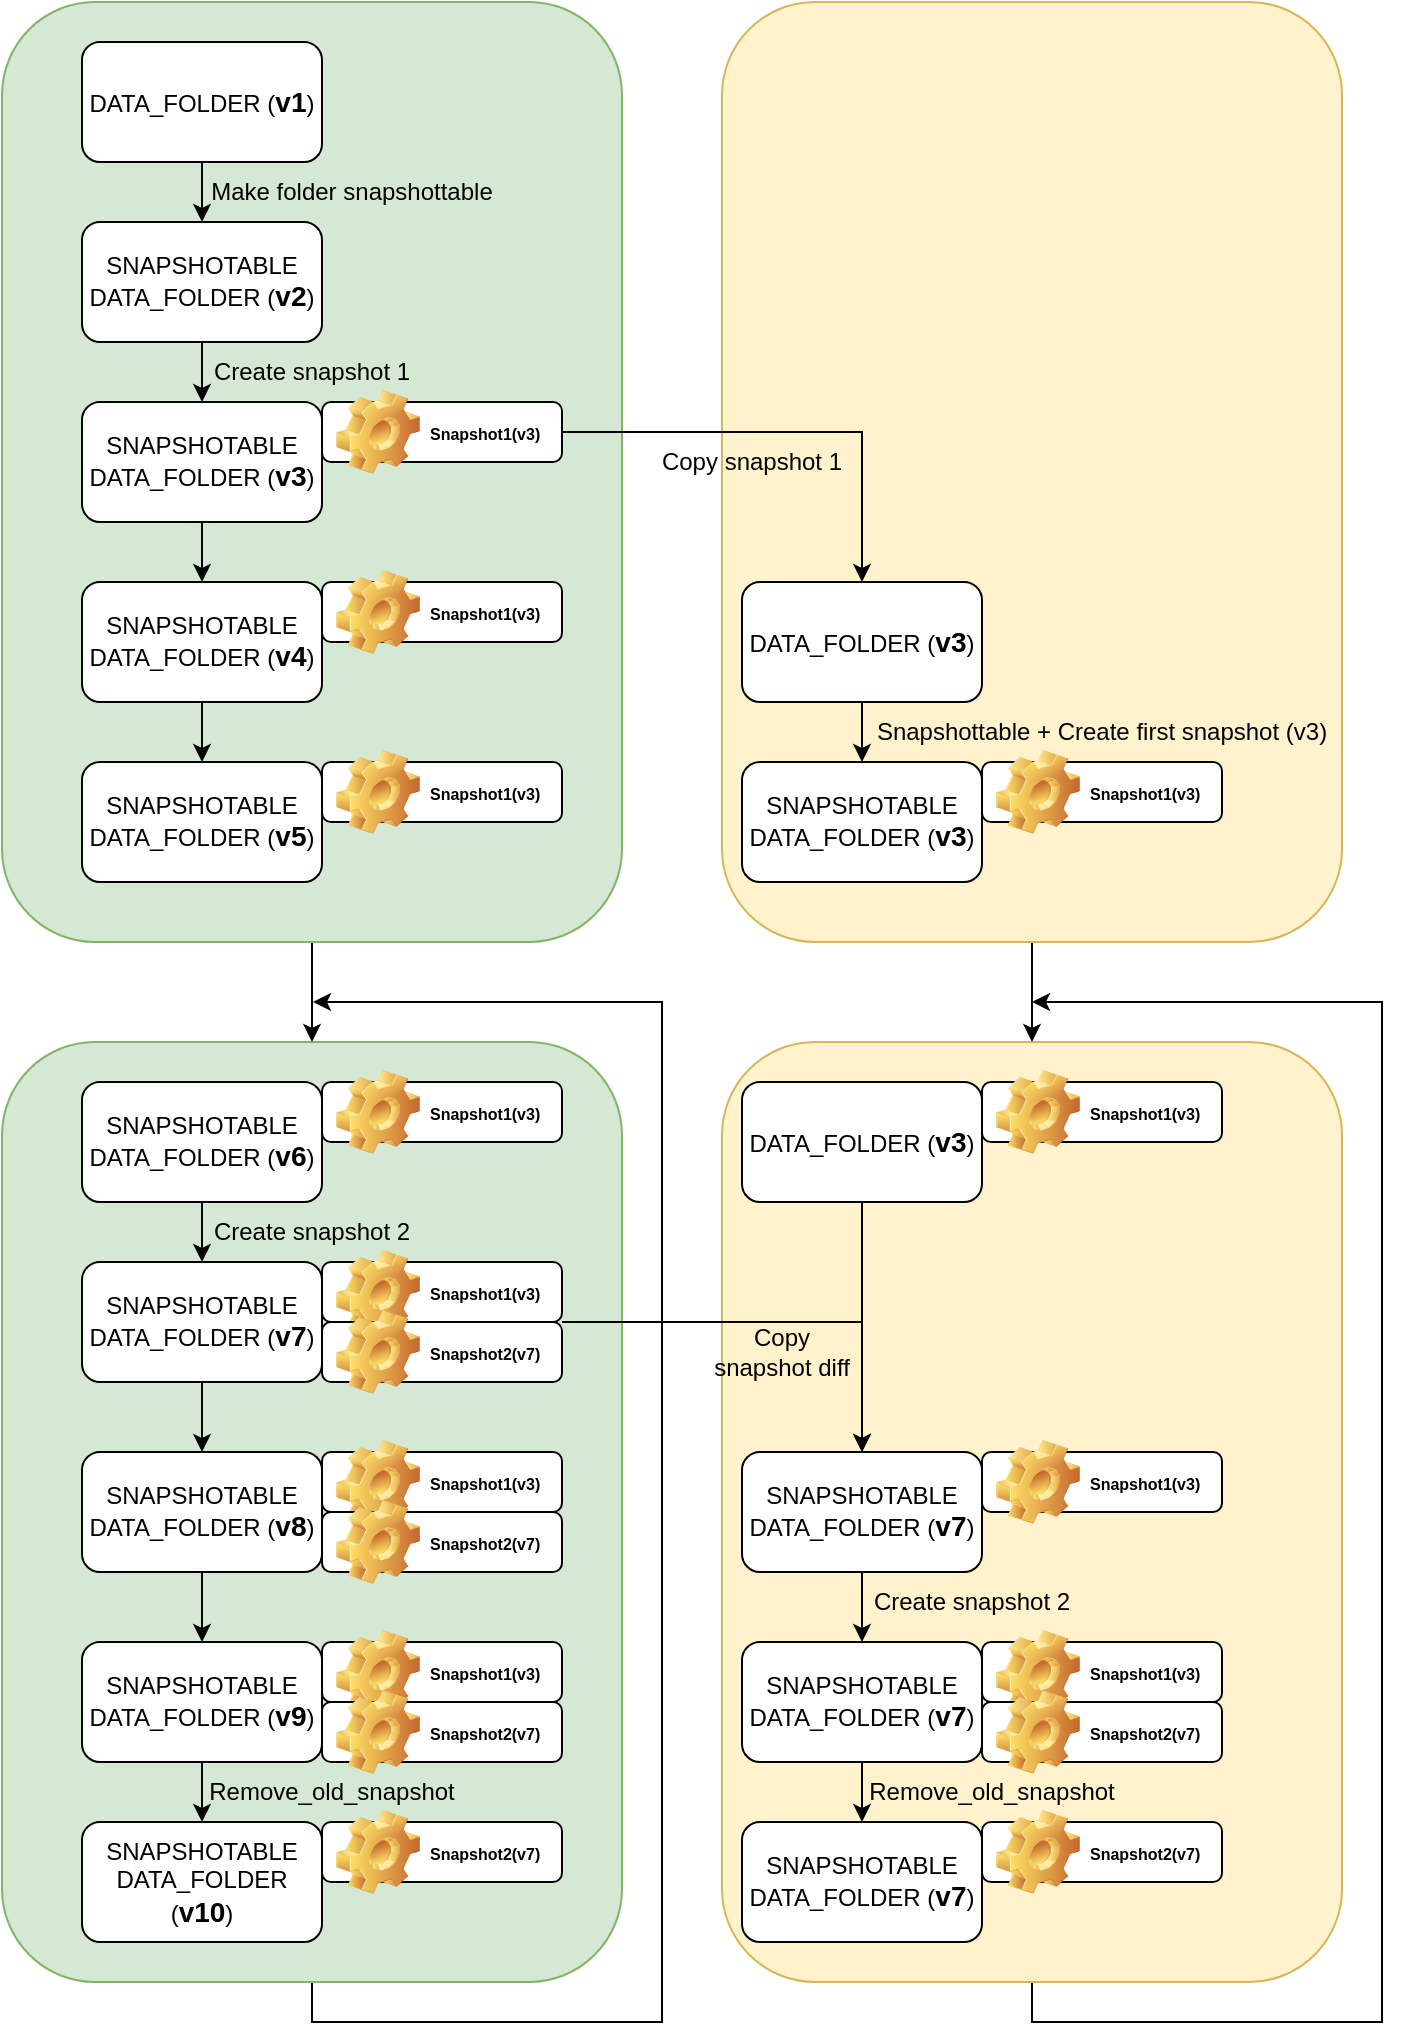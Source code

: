 <mxfile version="16.4.0" type="device"><diagram id="eSQ2AtF70orfFGLYeR-J" name="Page-1"><mxGraphModel dx="1103" dy="977" grid="1" gridSize="10" guides="1" tooltips="1" connect="1" arrows="1" fold="1" page="1" pageScale="1" pageWidth="850" pageHeight="1100" math="0" shadow="0"><root><mxCell id="0"/><mxCell id="1" parent="0"/><mxCell id="fjoC_wyDuAJFBvLKQkkH-84" style="edgeStyle=orthogonalEdgeStyle;rounded=0;orthogonalLoop=1;jettySize=auto;html=1;exitX=0.5;exitY=1;exitDx=0;exitDy=0;fontSize=8;" parent="1" source="fjoC_wyDuAJFBvLKQkkH-76" edge="1"><mxGeometry relative="1" as="geometry"><mxPoint x="615" y="500" as="targetPoint"/><Array as="points"><mxPoint x="615" y="1010"/><mxPoint x="790" y="1010"/><mxPoint x="790" y="500"/></Array></mxGeometry></mxCell><mxCell id="fjoC_wyDuAJFBvLKQkkH-76" value="" style="rounded=1;whiteSpace=wrap;html=1;fontSize=8;fillColor=#fff2cc;strokeColor=#d6b656;" parent="1" vertex="1"><mxGeometry x="460" y="520" width="310" height="470" as="geometry"/></mxCell><mxCell id="fjoC_wyDuAJFBvLKQkkH-82" style="edgeStyle=orthogonalEdgeStyle;rounded=0;orthogonalLoop=1;jettySize=auto;html=1;exitX=0.5;exitY=1;exitDx=0;exitDy=0;fontSize=8;" parent="1" source="fjoC_wyDuAJFBvLKQkkH-75" edge="1"><mxGeometry relative="1" as="geometry"><mxPoint x="255" y="500" as="targetPoint"/></mxGeometry></mxCell><mxCell id="fjoC_wyDuAJFBvLKQkkH-75" value="" style="rounded=1;whiteSpace=wrap;html=1;fontSize=8;fillColor=#d5e8d4;strokeColor=#82b366;" parent="1" vertex="1"><mxGeometry x="100" y="520" width="310" height="470" as="geometry"/></mxCell><mxCell id="fjoC_wyDuAJFBvLKQkkH-80" style="edgeStyle=orthogonalEdgeStyle;rounded=0;orthogonalLoop=1;jettySize=auto;html=1;exitX=0.5;exitY=1;exitDx=0;exitDy=0;entryX=0.5;entryY=0;entryDx=0;entryDy=0;fontSize=8;" parent="1" source="fjoC_wyDuAJFBvLKQkkH-74" target="fjoC_wyDuAJFBvLKQkkH-76" edge="1"><mxGeometry relative="1" as="geometry"/></mxCell><mxCell id="fjoC_wyDuAJFBvLKQkkH-74" value="" style="rounded=1;whiteSpace=wrap;html=1;fontSize=8;fillColor=#fff2cc;strokeColor=#d6b656;" parent="1" vertex="1"><mxGeometry x="460" width="310" height="470" as="geometry"/></mxCell><mxCell id="fjoC_wyDuAJFBvLKQkkH-78" style="edgeStyle=orthogonalEdgeStyle;rounded=0;orthogonalLoop=1;jettySize=auto;html=1;exitX=0.5;exitY=1;exitDx=0;exitDy=0;entryX=0.5;entryY=0;entryDx=0;entryDy=0;fontSize=8;" parent="1" source="fjoC_wyDuAJFBvLKQkkH-73" target="fjoC_wyDuAJFBvLKQkkH-75" edge="1"><mxGeometry relative="1" as="geometry"/></mxCell><mxCell id="fjoC_wyDuAJFBvLKQkkH-73" value="" style="rounded=1;whiteSpace=wrap;html=1;fontSize=8;fillColor=#d5e8d4;strokeColor=#82b366;" parent="1" vertex="1"><mxGeometry x="100" width="310" height="470" as="geometry"/></mxCell><mxCell id="fjoC_wyDuAJFBvLKQkkH-4" style="edgeStyle=orthogonalEdgeStyle;rounded=0;orthogonalLoop=1;jettySize=auto;html=1;exitX=0.5;exitY=1;exitDx=0;exitDy=0;entryX=0.5;entryY=0;entryDx=0;entryDy=0;" parent="1" source="fjoC_wyDuAJFBvLKQkkH-1" target="fjoC_wyDuAJFBvLKQkkH-2" edge="1"><mxGeometry relative="1" as="geometry"/></mxCell><mxCell id="fjoC_wyDuAJFBvLKQkkH-1" value="DATA_FOLDER (&lt;font style=&quot;font-size: 14px&quot;&gt;&lt;b&gt;v1&lt;/b&gt;&lt;/font&gt;)" style="rounded=1;whiteSpace=wrap;html=1;" parent="1" vertex="1"><mxGeometry x="140" y="20" width="120" height="60" as="geometry"/></mxCell><mxCell id="fjoC_wyDuAJFBvLKQkkH-8" style="edgeStyle=orthogonalEdgeStyle;rounded=0;orthogonalLoop=1;jettySize=auto;html=1;exitX=0.5;exitY=1;exitDx=0;exitDy=0;entryX=0.5;entryY=0;entryDx=0;entryDy=0;" parent="1" source="fjoC_wyDuAJFBvLKQkkH-2" target="fjoC_wyDuAJFBvLKQkkH-6" edge="1"><mxGeometry relative="1" as="geometry"/></mxCell><mxCell id="fjoC_wyDuAJFBvLKQkkH-2" value="SNAPSHOTABLE DATA_FOLDER (&lt;font style=&quot;font-size: 14px&quot;&gt;&lt;b&gt;v2&lt;/b&gt;&lt;/font&gt;)" style="rounded=1;whiteSpace=wrap;html=1;" parent="1" vertex="1"><mxGeometry x="140" y="110" width="120" height="60" as="geometry"/></mxCell><mxCell id="fjoC_wyDuAJFBvLKQkkH-5" value="Make folder snapshottable" style="text;html=1;strokeColor=none;fillColor=none;align=center;verticalAlign=middle;whiteSpace=wrap;rounded=0;" parent="1" vertex="1"><mxGeometry x="150" y="80" width="250" height="30" as="geometry"/></mxCell><mxCell id="fjoC_wyDuAJFBvLKQkkH-15" style="edgeStyle=orthogonalEdgeStyle;rounded=0;orthogonalLoop=1;jettySize=auto;html=1;exitX=0.5;exitY=1;exitDx=0;exitDy=0;entryX=0.5;entryY=0;entryDx=0;entryDy=0;" parent="1" source="fjoC_wyDuAJFBvLKQkkH-6" target="fjoC_wyDuAJFBvLKQkkH-13" edge="1"><mxGeometry relative="1" as="geometry"/></mxCell><mxCell id="fjoC_wyDuAJFBvLKQkkH-6" value="SNAPSHOTABLE DATA_FOLDER (&lt;font style=&quot;font-size: 14px&quot;&gt;&lt;b&gt;v3&lt;/b&gt;&lt;/font&gt;)" style="rounded=1;whiteSpace=wrap;html=1;" parent="1" vertex="1"><mxGeometry x="140" y="200" width="120" height="60" as="geometry"/></mxCell><mxCell id="fjoC_wyDuAJFBvLKQkkH-9" value="Snapshottable + Create first snapshot (v3)" style="text;html=1;strokeColor=none;fillColor=none;align=center;verticalAlign=middle;whiteSpace=wrap;rounded=0;" parent="1" vertex="1"><mxGeometry x="525" y="350" width="250" height="30" as="geometry"/></mxCell><mxCell id="fjoC_wyDuAJFBvLKQkkH-12" value="&lt;font style=&quot;font-size: 8px&quot;&gt;Snapshot1(v3)&lt;/font&gt;" style="label;whiteSpace=wrap;html=1;image=img/clipart/Gear_128x128.png" parent="1" vertex="1"><mxGeometry x="260" y="200" width="120" height="30" as="geometry"/></mxCell><mxCell id="fjoC_wyDuAJFBvLKQkkH-21" style="edgeStyle=orthogonalEdgeStyle;rounded=0;orthogonalLoop=1;jettySize=auto;html=1;exitX=0.5;exitY=1;exitDx=0;exitDy=0;entryX=0.5;entryY=0;entryDx=0;entryDy=0;fontSize=8;" parent="1" source="fjoC_wyDuAJFBvLKQkkH-13" target="fjoC_wyDuAJFBvLKQkkH-19" edge="1"><mxGeometry relative="1" as="geometry"/></mxCell><mxCell id="fjoC_wyDuAJFBvLKQkkH-13" value="SNAPSHOTABLE DATA_FOLDER (&lt;font style=&quot;font-size: 14px&quot;&gt;&lt;b&gt;v4&lt;/b&gt;&lt;/font&gt;)" style="rounded=1;whiteSpace=wrap;html=1;" parent="1" vertex="1"><mxGeometry x="140" y="290" width="120" height="60" as="geometry"/></mxCell><mxCell id="fjoC_wyDuAJFBvLKQkkH-16" value="" style="endArrow=classic;html=1;rounded=0;entryX=0.5;entryY=0;entryDx=0;entryDy=0;exitX=1;exitY=0.5;exitDx=0;exitDy=0;" parent="1" source="fjoC_wyDuAJFBvLKQkkH-12" target="fjoC_wyDuAJFBvLKQkkH-17" edge="1"><mxGeometry width="50" height="50" relative="1" as="geometry"><mxPoint x="340" y="330" as="sourcePoint"/><mxPoint x="390" y="280" as="targetPoint"/><Array as="points"><mxPoint x="530" y="215"/></Array></mxGeometry></mxCell><mxCell id="fjoC_wyDuAJFBvLKQkkH-17" value="DATA_FOLDER (&lt;font style=&quot;font-size: 14px&quot;&gt;&lt;b&gt;v3&lt;/b&gt;&lt;/font&gt;)" style="rounded=1;whiteSpace=wrap;html=1;" parent="1" vertex="1"><mxGeometry x="470" y="290" width="120" height="60" as="geometry"/></mxCell><mxCell id="fjoC_wyDuAJFBvLKQkkH-18" value="Copy snapshot 1" style="text;html=1;strokeColor=none;fillColor=none;align=center;verticalAlign=middle;whiteSpace=wrap;rounded=0;" parent="1" vertex="1"><mxGeometry x="350" y="215" width="250" height="30" as="geometry"/></mxCell><mxCell id="fjoC_wyDuAJFBvLKQkkH-19" value="SNAPSHOTABLE DATA_FOLDER (&lt;font style=&quot;font-size: 14px&quot;&gt;&lt;b&gt;v5&lt;/b&gt;&lt;/font&gt;)" style="rounded=1;whiteSpace=wrap;html=1;" parent="1" vertex="1"><mxGeometry x="140" y="380" width="120" height="60" as="geometry"/></mxCell><mxCell id="fjoC_wyDuAJFBvLKQkkH-20" value="" style="endArrow=classic;html=1;rounded=0;fontSize=8;exitX=0.5;exitY=1;exitDx=0;exitDy=0;" parent="1" source="fjoC_wyDuAJFBvLKQkkH-17" target="fjoC_wyDuAJFBvLKQkkH-22" edge="1"><mxGeometry width="50" height="50" relative="1" as="geometry"><mxPoint x="600" y="500" as="sourcePoint"/><mxPoint x="650" y="450" as="targetPoint"/></mxGeometry></mxCell><mxCell id="fjoC_wyDuAJFBvLKQkkH-22" value="SNAPSHOTABLE DATA_FOLDER (&lt;font style=&quot;font-size: 14px&quot;&gt;&lt;b&gt;v3&lt;/b&gt;&lt;/font&gt;)" style="rounded=1;whiteSpace=wrap;html=1;" parent="1" vertex="1"><mxGeometry x="470" y="380" width="120" height="60" as="geometry"/></mxCell><mxCell id="fjoC_wyDuAJFBvLKQkkH-23" value="&lt;font style=&quot;font-size: 8px&quot;&gt;Snapshot1(v3)&lt;/font&gt;" style="label;whiteSpace=wrap;html=1;image=img/clipart/Gear_128x128.png" parent="1" vertex="1"><mxGeometry x="590" y="380" width="120" height="30" as="geometry"/></mxCell><mxCell id="fjoC_wyDuAJFBvLKQkkH-24" value="&lt;font style=&quot;font-size: 8px&quot;&gt;Snapshot1(v3)&lt;/font&gt;" style="label;whiteSpace=wrap;html=1;image=img/clipart/Gear_128x128.png" parent="1" vertex="1"><mxGeometry x="260" y="380" width="120" height="30" as="geometry"/></mxCell><mxCell id="fjoC_wyDuAJFBvLKQkkH-26" value="&lt;font style=&quot;font-size: 8px&quot;&gt;Snapshot1(v3)&lt;/font&gt;" style="label;whiteSpace=wrap;html=1;image=img/clipart/Gear_128x128.png" parent="1" vertex="1"><mxGeometry x="260" y="290" width="120" height="30" as="geometry"/></mxCell><mxCell id="fjoC_wyDuAJFBvLKQkkH-27" value="SNAPSHOTABLE DATA_FOLDER (&lt;font style=&quot;font-size: 14px&quot;&gt;&lt;b&gt;v6&lt;/b&gt;&lt;/font&gt;)" style="rounded=1;whiteSpace=wrap;html=1;" parent="1" vertex="1"><mxGeometry x="140" y="540" width="120" height="60" as="geometry"/></mxCell><mxCell id="fjoC_wyDuAJFBvLKQkkH-28" value="&lt;font style=&quot;font-size: 8px&quot;&gt;Snapshot1(v3)&lt;/font&gt;" style="label;whiteSpace=wrap;html=1;image=img/clipart/Gear_128x128.png" parent="1" vertex="1"><mxGeometry x="260" y="540" width="120" height="30" as="geometry"/></mxCell><mxCell id="fjoC_wyDuAJFBvLKQkkH-30" value="DATA_FOLDER (&lt;font style=&quot;font-size: 14px&quot;&gt;&lt;b&gt;v3&lt;/b&gt;&lt;/font&gt;)" style="rounded=1;whiteSpace=wrap;html=1;" parent="1" vertex="1"><mxGeometry x="470" y="540" width="120" height="60" as="geometry"/></mxCell><mxCell id="fjoC_wyDuAJFBvLKQkkH-31" value="&lt;font style=&quot;font-size: 8px&quot;&gt;Snapshot1(v3)&lt;/font&gt;" style="label;whiteSpace=wrap;html=1;image=img/clipart/Gear_128x128.png" parent="1" vertex="1"><mxGeometry x="590" y="540" width="120" height="30" as="geometry"/></mxCell><mxCell id="fjoC_wyDuAJFBvLKQkkH-33" value="Create snapshot 1" style="text;html=1;strokeColor=none;fillColor=none;align=center;verticalAlign=middle;whiteSpace=wrap;rounded=0;" parent="1" vertex="1"><mxGeometry x="130" y="170" width="250" height="30" as="geometry"/></mxCell><mxCell id="fjoC_wyDuAJFBvLKQkkH-34" value="SNAPSHOTABLE DATA_FOLDER (&lt;font style=&quot;font-size: 14px&quot;&gt;&lt;b&gt;v7&lt;/b&gt;&lt;/font&gt;)" style="rounded=1;whiteSpace=wrap;html=1;" parent="1" vertex="1"><mxGeometry x="140" y="630" width="120" height="60" as="geometry"/></mxCell><mxCell id="fjoC_wyDuAJFBvLKQkkH-35" value="&lt;font style=&quot;font-size: 8px&quot;&gt;Snapshot1(v3)&lt;/font&gt;" style="label;whiteSpace=wrap;html=1;image=img/clipart/Gear_128x128.png" parent="1" vertex="1"><mxGeometry x="260" y="630" width="120" height="30" as="geometry"/></mxCell><mxCell id="fjoC_wyDuAJFBvLKQkkH-36" value="&lt;font style=&quot;font-size: 8px&quot;&gt;Snapshot2(v7)&lt;/font&gt;" style="label;whiteSpace=wrap;html=1;image=img/clipart/Gear_128x128.png" parent="1" vertex="1"><mxGeometry x="260" y="660" width="120" height="30" as="geometry"/></mxCell><mxCell id="fjoC_wyDuAJFBvLKQkkH-38" value="" style="endArrow=classic;html=1;rounded=0;fontSize=8;entryX=0.5;entryY=0;entryDx=0;entryDy=0;exitX=0.5;exitY=1;exitDx=0;exitDy=0;" parent="1" source="fjoC_wyDuAJFBvLKQkkH-27" target="fjoC_wyDuAJFBvLKQkkH-34" edge="1"><mxGeometry width="50" height="50" relative="1" as="geometry"><mxPoint x="600" y="440" as="sourcePoint"/><mxPoint x="650" y="390" as="targetPoint"/></mxGeometry></mxCell><mxCell id="fjoC_wyDuAJFBvLKQkkH-41" value="Create snapshot 2" style="text;html=1;strokeColor=none;fillColor=none;align=center;verticalAlign=middle;whiteSpace=wrap;rounded=0;" parent="1" vertex="1"><mxGeometry x="130" y="600" width="250" height="30" as="geometry"/></mxCell><mxCell id="fjoC_wyDuAJFBvLKQkkH-42" value="SNAPSHOTABLE DATA_FOLDER (&lt;font style=&quot;font-size: 14px&quot;&gt;&lt;b&gt;v8&lt;/b&gt;&lt;/font&gt;)" style="rounded=1;whiteSpace=wrap;html=1;" parent="1" vertex="1"><mxGeometry x="140" y="725" width="120" height="60" as="geometry"/></mxCell><mxCell id="fjoC_wyDuAJFBvLKQkkH-43" value="&lt;font style=&quot;font-size: 8px&quot;&gt;Snapshot1(v3)&lt;/font&gt;" style="label;whiteSpace=wrap;html=1;image=img/clipart/Gear_128x128.png" parent="1" vertex="1"><mxGeometry x="260" y="725" width="120" height="30" as="geometry"/></mxCell><mxCell id="fjoC_wyDuAJFBvLKQkkH-44" value="&lt;font style=&quot;font-size: 8px&quot;&gt;Snapshot2(v7)&lt;/font&gt;" style="label;whiteSpace=wrap;html=1;image=img/clipart/Gear_128x128.png" parent="1" vertex="1"><mxGeometry x="260" y="755" width="120" height="30" as="geometry"/></mxCell><mxCell id="fjoC_wyDuAJFBvLKQkkH-45" value="" style="endArrow=classic;html=1;rounded=0;fontSize=8;exitX=1;exitY=0;exitDx=0;exitDy=0;entryX=0.5;entryY=0;entryDx=0;entryDy=0;" parent="1" source="fjoC_wyDuAJFBvLKQkkH-36" target="fjoC_wyDuAJFBvLKQkkH-47" edge="1"><mxGeometry width="50" height="50" relative="1" as="geometry"><mxPoint x="600" y="440" as="sourcePoint"/><mxPoint x="650" y="390" as="targetPoint"/><Array as="points"><mxPoint x="530" y="660"/></Array></mxGeometry></mxCell><mxCell id="fjoC_wyDuAJFBvLKQkkH-46" value="Copy snapshot diff" style="text;html=1;strokeColor=none;fillColor=none;align=center;verticalAlign=middle;whiteSpace=wrap;rounded=0;" parent="1" vertex="1"><mxGeometry x="450" y="660" width="80" height="30" as="geometry"/></mxCell><mxCell id="fjoC_wyDuAJFBvLKQkkH-47" value="SNAPSHOTABLE DATA_FOLDER (&lt;font style=&quot;font-size: 14px&quot;&gt;&lt;b&gt;v7&lt;/b&gt;&lt;/font&gt;)" style="rounded=1;whiteSpace=wrap;html=1;" parent="1" vertex="1"><mxGeometry x="470" y="725" width="120" height="60" as="geometry"/></mxCell><mxCell id="fjoC_wyDuAJFBvLKQkkH-48" value="&lt;font style=&quot;font-size: 8px&quot;&gt;Snapshot1(v3)&lt;/font&gt;" style="label;whiteSpace=wrap;html=1;image=img/clipart/Gear_128x128.png" parent="1" vertex="1"><mxGeometry x="590" y="725" width="120" height="30" as="geometry"/></mxCell><mxCell id="fjoC_wyDuAJFBvLKQkkH-53" value="" style="endArrow=classic;html=1;rounded=0;fontSize=8;exitX=0.5;exitY=1;exitDx=0;exitDy=0;entryX=0.5;entryY=0;entryDx=0;entryDy=0;" parent="1" source="fjoC_wyDuAJFBvLKQkkH-34" target="fjoC_wyDuAJFBvLKQkkH-42" edge="1"><mxGeometry width="50" height="50" relative="1" as="geometry"><mxPoint x="600" y="640" as="sourcePoint"/><mxPoint x="650" y="590" as="targetPoint"/></mxGeometry></mxCell><mxCell id="fjoC_wyDuAJFBvLKQkkH-54" value="SNAPSHOTABLE DATA_FOLDER (&lt;font style=&quot;font-size: 14px&quot;&gt;&lt;b&gt;v9&lt;/b&gt;&lt;/font&gt;)" style="rounded=1;whiteSpace=wrap;html=1;" parent="1" vertex="1"><mxGeometry x="140" y="820" width="120" height="60" as="geometry"/></mxCell><mxCell id="fjoC_wyDuAJFBvLKQkkH-55" value="&lt;font style=&quot;font-size: 8px&quot;&gt;Snapshot1(v3)&lt;/font&gt;" style="label;whiteSpace=wrap;html=1;image=img/clipart/Gear_128x128.png" parent="1" vertex="1"><mxGeometry x="260" y="820" width="120" height="30" as="geometry"/></mxCell><mxCell id="fjoC_wyDuAJFBvLKQkkH-56" value="&lt;font style=&quot;font-size: 8px&quot;&gt;Snapshot2(v7)&lt;/font&gt;" style="label;whiteSpace=wrap;html=1;image=img/clipart/Gear_128x128.png" parent="1" vertex="1"><mxGeometry x="260" y="850" width="120" height="30" as="geometry"/></mxCell><mxCell id="fjoC_wyDuAJFBvLKQkkH-57" value="SNAPSHOTABLE DATA_FOLDER (&lt;font style=&quot;font-size: 14px&quot;&gt;&lt;b&gt;v7&lt;/b&gt;&lt;/font&gt;)" style="rounded=1;whiteSpace=wrap;html=1;" parent="1" vertex="1"><mxGeometry x="470" y="820" width="120" height="60" as="geometry"/></mxCell><mxCell id="fjoC_wyDuAJFBvLKQkkH-58" value="&lt;font style=&quot;font-size: 8px&quot;&gt;Snapshot1(v3)&lt;/font&gt;" style="label;whiteSpace=wrap;html=1;image=img/clipart/Gear_128x128.png" parent="1" vertex="1"><mxGeometry x="590" y="820" width="120" height="30" as="geometry"/></mxCell><mxCell id="fjoC_wyDuAJFBvLKQkkH-59" value="" style="endArrow=classic;html=1;rounded=0;fontSize=8;exitX=0.5;exitY=1;exitDx=0;exitDy=0;entryX=0.5;entryY=0;entryDx=0;entryDy=0;" parent="1" source="fjoC_wyDuAJFBvLKQkkH-47" target="fjoC_wyDuAJFBvLKQkkH-57" edge="1"><mxGeometry width="50" height="50" relative="1" as="geometry"><mxPoint x="600" y="640" as="sourcePoint"/><mxPoint x="650" y="590" as="targetPoint"/></mxGeometry></mxCell><mxCell id="fjoC_wyDuAJFBvLKQkkH-60" value="Create snapshot 2" style="text;html=1;strokeColor=none;fillColor=none;align=center;verticalAlign=middle;whiteSpace=wrap;rounded=0;" parent="1" vertex="1"><mxGeometry x="460" y="785" width="250" height="30" as="geometry"/></mxCell><mxCell id="fjoC_wyDuAJFBvLKQkkH-61" value="&lt;font style=&quot;font-size: 8px&quot;&gt;Snapshot2(v7)&lt;/font&gt;" style="label;whiteSpace=wrap;html=1;image=img/clipart/Gear_128x128.png" parent="1" vertex="1"><mxGeometry x="590" y="850" width="120" height="30" as="geometry"/></mxCell><mxCell id="fjoC_wyDuAJFBvLKQkkH-62" value="" style="endArrow=classic;html=1;rounded=0;fontSize=8;exitX=0.5;exitY=1;exitDx=0;exitDy=0;" parent="1" source="fjoC_wyDuAJFBvLKQkkH-42" target="fjoC_wyDuAJFBvLKQkkH-54" edge="1"><mxGeometry width="50" height="50" relative="1" as="geometry"><mxPoint x="600" y="640" as="sourcePoint"/><mxPoint x="650" y="590" as="targetPoint"/></mxGeometry></mxCell><mxCell id="fjoC_wyDuAJFBvLKQkkH-63" value="SNAPSHOTABLE DATA_FOLDER (&lt;font style=&quot;font-size: 14px&quot;&gt;&lt;b&gt;v10&lt;/b&gt;&lt;/font&gt;)" style="rounded=1;whiteSpace=wrap;html=1;" parent="1" vertex="1"><mxGeometry x="140" y="910" width="120" height="60" as="geometry"/></mxCell><mxCell id="fjoC_wyDuAJFBvLKQkkH-65" value="&lt;font style=&quot;font-size: 8px&quot;&gt;Snapshot2(v7)&lt;/font&gt;" style="label;whiteSpace=wrap;html=1;image=img/clipart/Gear_128x128.png" parent="1" vertex="1"><mxGeometry x="260" y="910" width="120" height="30" as="geometry"/></mxCell><mxCell id="fjoC_wyDuAJFBvLKQkkH-66" value="SNAPSHOTABLE DATA_FOLDER (&lt;font style=&quot;font-size: 14px&quot;&gt;&lt;b&gt;v7&lt;/b&gt;&lt;/font&gt;)" style="rounded=1;whiteSpace=wrap;html=1;" parent="1" vertex="1"><mxGeometry x="470" y="910" width="120" height="60" as="geometry"/></mxCell><mxCell id="fjoC_wyDuAJFBvLKQkkH-68" value="&lt;font style=&quot;font-size: 8px&quot;&gt;Snapshot2(v7)&lt;/font&gt;" style="label;whiteSpace=wrap;html=1;image=img/clipart/Gear_128x128.png" parent="1" vertex="1"><mxGeometry x="590" y="910" width="120" height="30" as="geometry"/></mxCell><mxCell id="fjoC_wyDuAJFBvLKQkkH-69" value="" style="endArrow=classic;html=1;rounded=0;fontSize=8;exitX=0.5;exitY=1;exitDx=0;exitDy=0;entryX=0.5;entryY=0;entryDx=0;entryDy=0;" parent="1" source="fjoC_wyDuAJFBvLKQkkH-57" target="fjoC_wyDuAJFBvLKQkkH-66" edge="1"><mxGeometry width="50" height="50" relative="1" as="geometry"><mxPoint x="600" y="840" as="sourcePoint"/><mxPoint x="650" y="790" as="targetPoint"/></mxGeometry></mxCell><mxCell id="fjoC_wyDuAJFBvLKQkkH-70" value="" style="endArrow=classic;html=1;rounded=0;fontSize=8;exitX=0.5;exitY=1;exitDx=0;exitDy=0;" parent="1" source="fjoC_wyDuAJFBvLKQkkH-54" target="fjoC_wyDuAJFBvLKQkkH-63" edge="1"><mxGeometry width="50" height="50" relative="1" as="geometry"><mxPoint x="600" y="840" as="sourcePoint"/><mxPoint x="650" y="790" as="targetPoint"/></mxGeometry></mxCell><mxCell id="fjoC_wyDuAJFBvLKQkkH-71" value="Remove_old_snapshot" style="text;html=1;strokeColor=none;fillColor=none;align=center;verticalAlign=middle;whiteSpace=wrap;rounded=0;" parent="1" vertex="1"><mxGeometry x="140" y="880" width="250" height="30" as="geometry"/></mxCell><mxCell id="fjoC_wyDuAJFBvLKQkkH-72" value="Remove_old_snapshot" style="text;html=1;strokeColor=none;fillColor=none;align=center;verticalAlign=middle;whiteSpace=wrap;rounded=0;" parent="1" vertex="1"><mxGeometry x="470" y="880" width="250" height="30" as="geometry"/></mxCell><mxCell id="nQfB8aeA0NL9g-sgdYAX-1" value="" style="endArrow=classic;html=1;rounded=0;exitX=0.5;exitY=1;exitDx=0;exitDy=0;entryX=0.5;entryY=0;entryDx=0;entryDy=0;" parent="1" source="fjoC_wyDuAJFBvLKQkkH-30" target="fjoC_wyDuAJFBvLKQkkH-47" edge="1"><mxGeometry width="50" height="50" relative="1" as="geometry"><mxPoint x="400" y="620" as="sourcePoint"/><mxPoint x="450" y="570" as="targetPoint"/></mxGeometry></mxCell></root></mxGraphModel></diagram></mxfile>